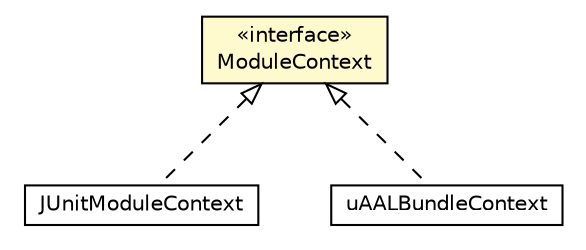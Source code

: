 #!/usr/local/bin/dot
#
# Class diagram 
# Generated by UMLGraph version R5_6-24-gf6e263 (http://www.umlgraph.org/)
#

digraph G {
	edge [fontname="Helvetica",fontsize=10,labelfontname="Helvetica",labelfontsize=10];
	node [fontname="Helvetica",fontsize=10,shape=plaintext];
	nodesep=0.25;
	ranksep=0.5;
	// org.universAAL.middleware.container.ModuleContext
	c5750570 [label=<<table title="org.universAAL.middleware.container.ModuleContext" border="0" cellborder="1" cellspacing="0" cellpadding="2" port="p" bgcolor="lemonChiffon" href="./ModuleContext.html">
		<tr><td><table border="0" cellspacing="0" cellpadding="1">
<tr><td align="center" balign="center"> &#171;interface&#187; </td></tr>
<tr><td align="center" balign="center"> ModuleContext </td></tr>
		</table></td></tr>
		</table>>, URL="./ModuleContext.html", fontname="Helvetica", fontcolor="black", fontsize=10.0];
	// org.universAAL.container.JUnit.JUnitModuleContext
	c5750577 [label=<<table title="org.universAAL.container.JUnit.JUnitModuleContext" border="0" cellborder="1" cellspacing="0" cellpadding="2" port="p" href="../../container/JUnit/JUnitModuleContext.html">
		<tr><td><table border="0" cellspacing="0" cellpadding="1">
<tr><td align="center" balign="center"> JUnitModuleContext </td></tr>
		</table></td></tr>
		</table>>, URL="../../container/JUnit/JUnitModuleContext.html", fontname="Helvetica", fontcolor="black", fontsize=10.0];
	// org.universAAL.middleware.container.osgi.uAALBundleContext
	c5751713 [label=<<table title="org.universAAL.middleware.container.osgi.uAALBundleContext" border="0" cellborder="1" cellspacing="0" cellpadding="2" port="p" href="./osgi/uAALBundleContext.html">
		<tr><td><table border="0" cellspacing="0" cellpadding="1">
<tr><td align="center" balign="center"> uAALBundleContext </td></tr>
		</table></td></tr>
		</table>>, URL="./osgi/uAALBundleContext.html", fontname="Helvetica", fontcolor="black", fontsize=10.0];
	//org.universAAL.container.JUnit.JUnitModuleContext implements org.universAAL.middleware.container.ModuleContext
	c5750570:p -> c5750577:p [dir=back,arrowtail=empty,style=dashed];
	//org.universAAL.middleware.container.osgi.uAALBundleContext implements org.universAAL.middleware.container.ModuleContext
	c5750570:p -> c5751713:p [dir=back,arrowtail=empty,style=dashed];
}

